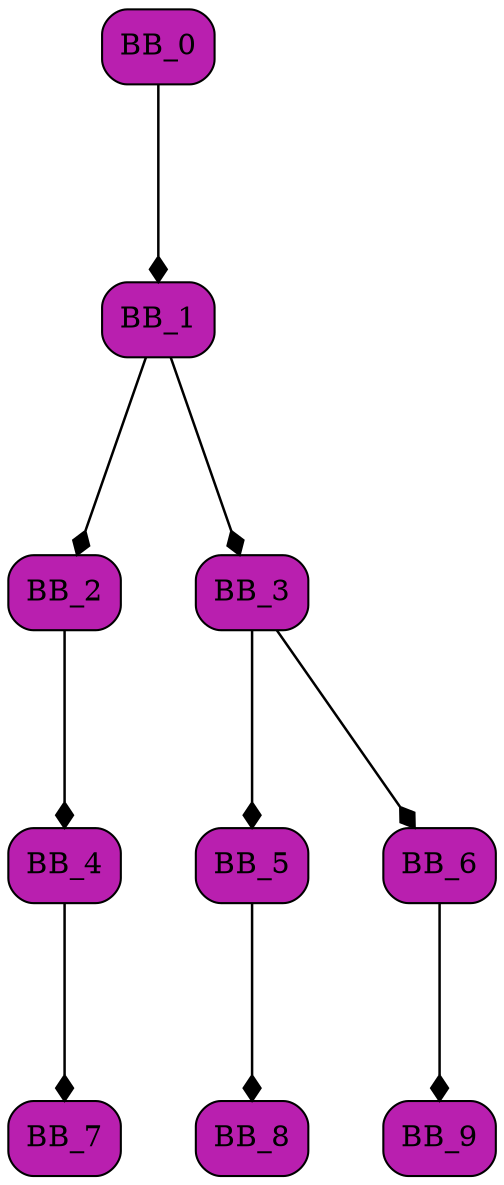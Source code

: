 digraph List {
	dpi = 100;
	fontname = "Comic Sans MS";
	fontsize = 20;
	rankdir  = TB;
graph [fillcolor = lightgreen, ranksep = 1.3, nodesep = 0.5,style = "rounded", color = green, penwidth = 2];
edge [color = black, arrowhead = diamond, arrowsize = 1, penwidth = 1.2];
BB_0[shape = Mrecord, style = filled,fillcolor = "#B91FAF"];
BB_0 -> BB_1;
BB_1[shape = Mrecord, style = filled,fillcolor = "#B91FAF"];
BB_1 -> BB_2;
BB_1 -> BB_3;
BB_2[shape = Mrecord, style = filled,fillcolor = "#B91FAF"];
BB_2 -> BB_4;
BB_3[shape = Mrecord, style = filled,fillcolor = "#B91FAF"];
BB_3 -> BB_5;
BB_3 -> BB_6;
BB_4[shape = Mrecord, style = filled,fillcolor = "#B91FAF"];
BB_4 -> BB_7;
BB_5[shape = Mrecord, style = filled,fillcolor = "#B91FAF"];
BB_5 -> BB_8;
BB_6[shape = Mrecord, style = filled,fillcolor = "#B91FAF"];
BB_6 -> BB_9;
BB_7[shape = Mrecord, style = filled,fillcolor = "#B91FAF"];
BB_8[shape = Mrecord, style = filled,fillcolor = "#B91FAF"];
BB_9[shape = Mrecord, style = filled,fillcolor = "#B91FAF"];
}
